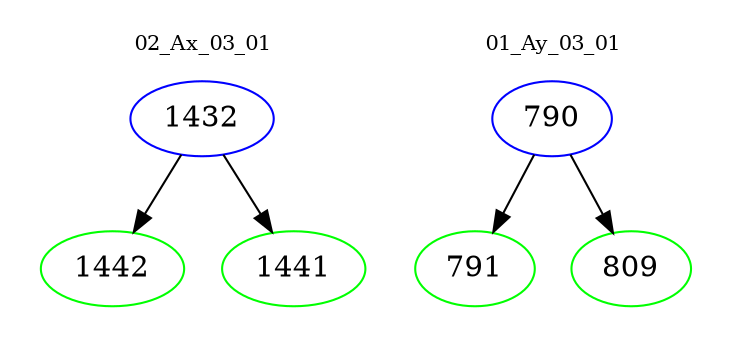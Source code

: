 digraph{
subgraph cluster_0 {
color = white
label = "02_Ax_03_01";
fontsize=10;
T0_1432 [label="1432", color="blue"]
T0_1432 -> T0_1442 [color="black"]
T0_1442 [label="1442", color="green"]
T0_1432 -> T0_1441 [color="black"]
T0_1441 [label="1441", color="green"]
}
subgraph cluster_1 {
color = white
label = "01_Ay_03_01";
fontsize=10;
T1_790 [label="790", color="blue"]
T1_790 -> T1_791 [color="black"]
T1_791 [label="791", color="green"]
T1_790 -> T1_809 [color="black"]
T1_809 [label="809", color="green"]
}
}
